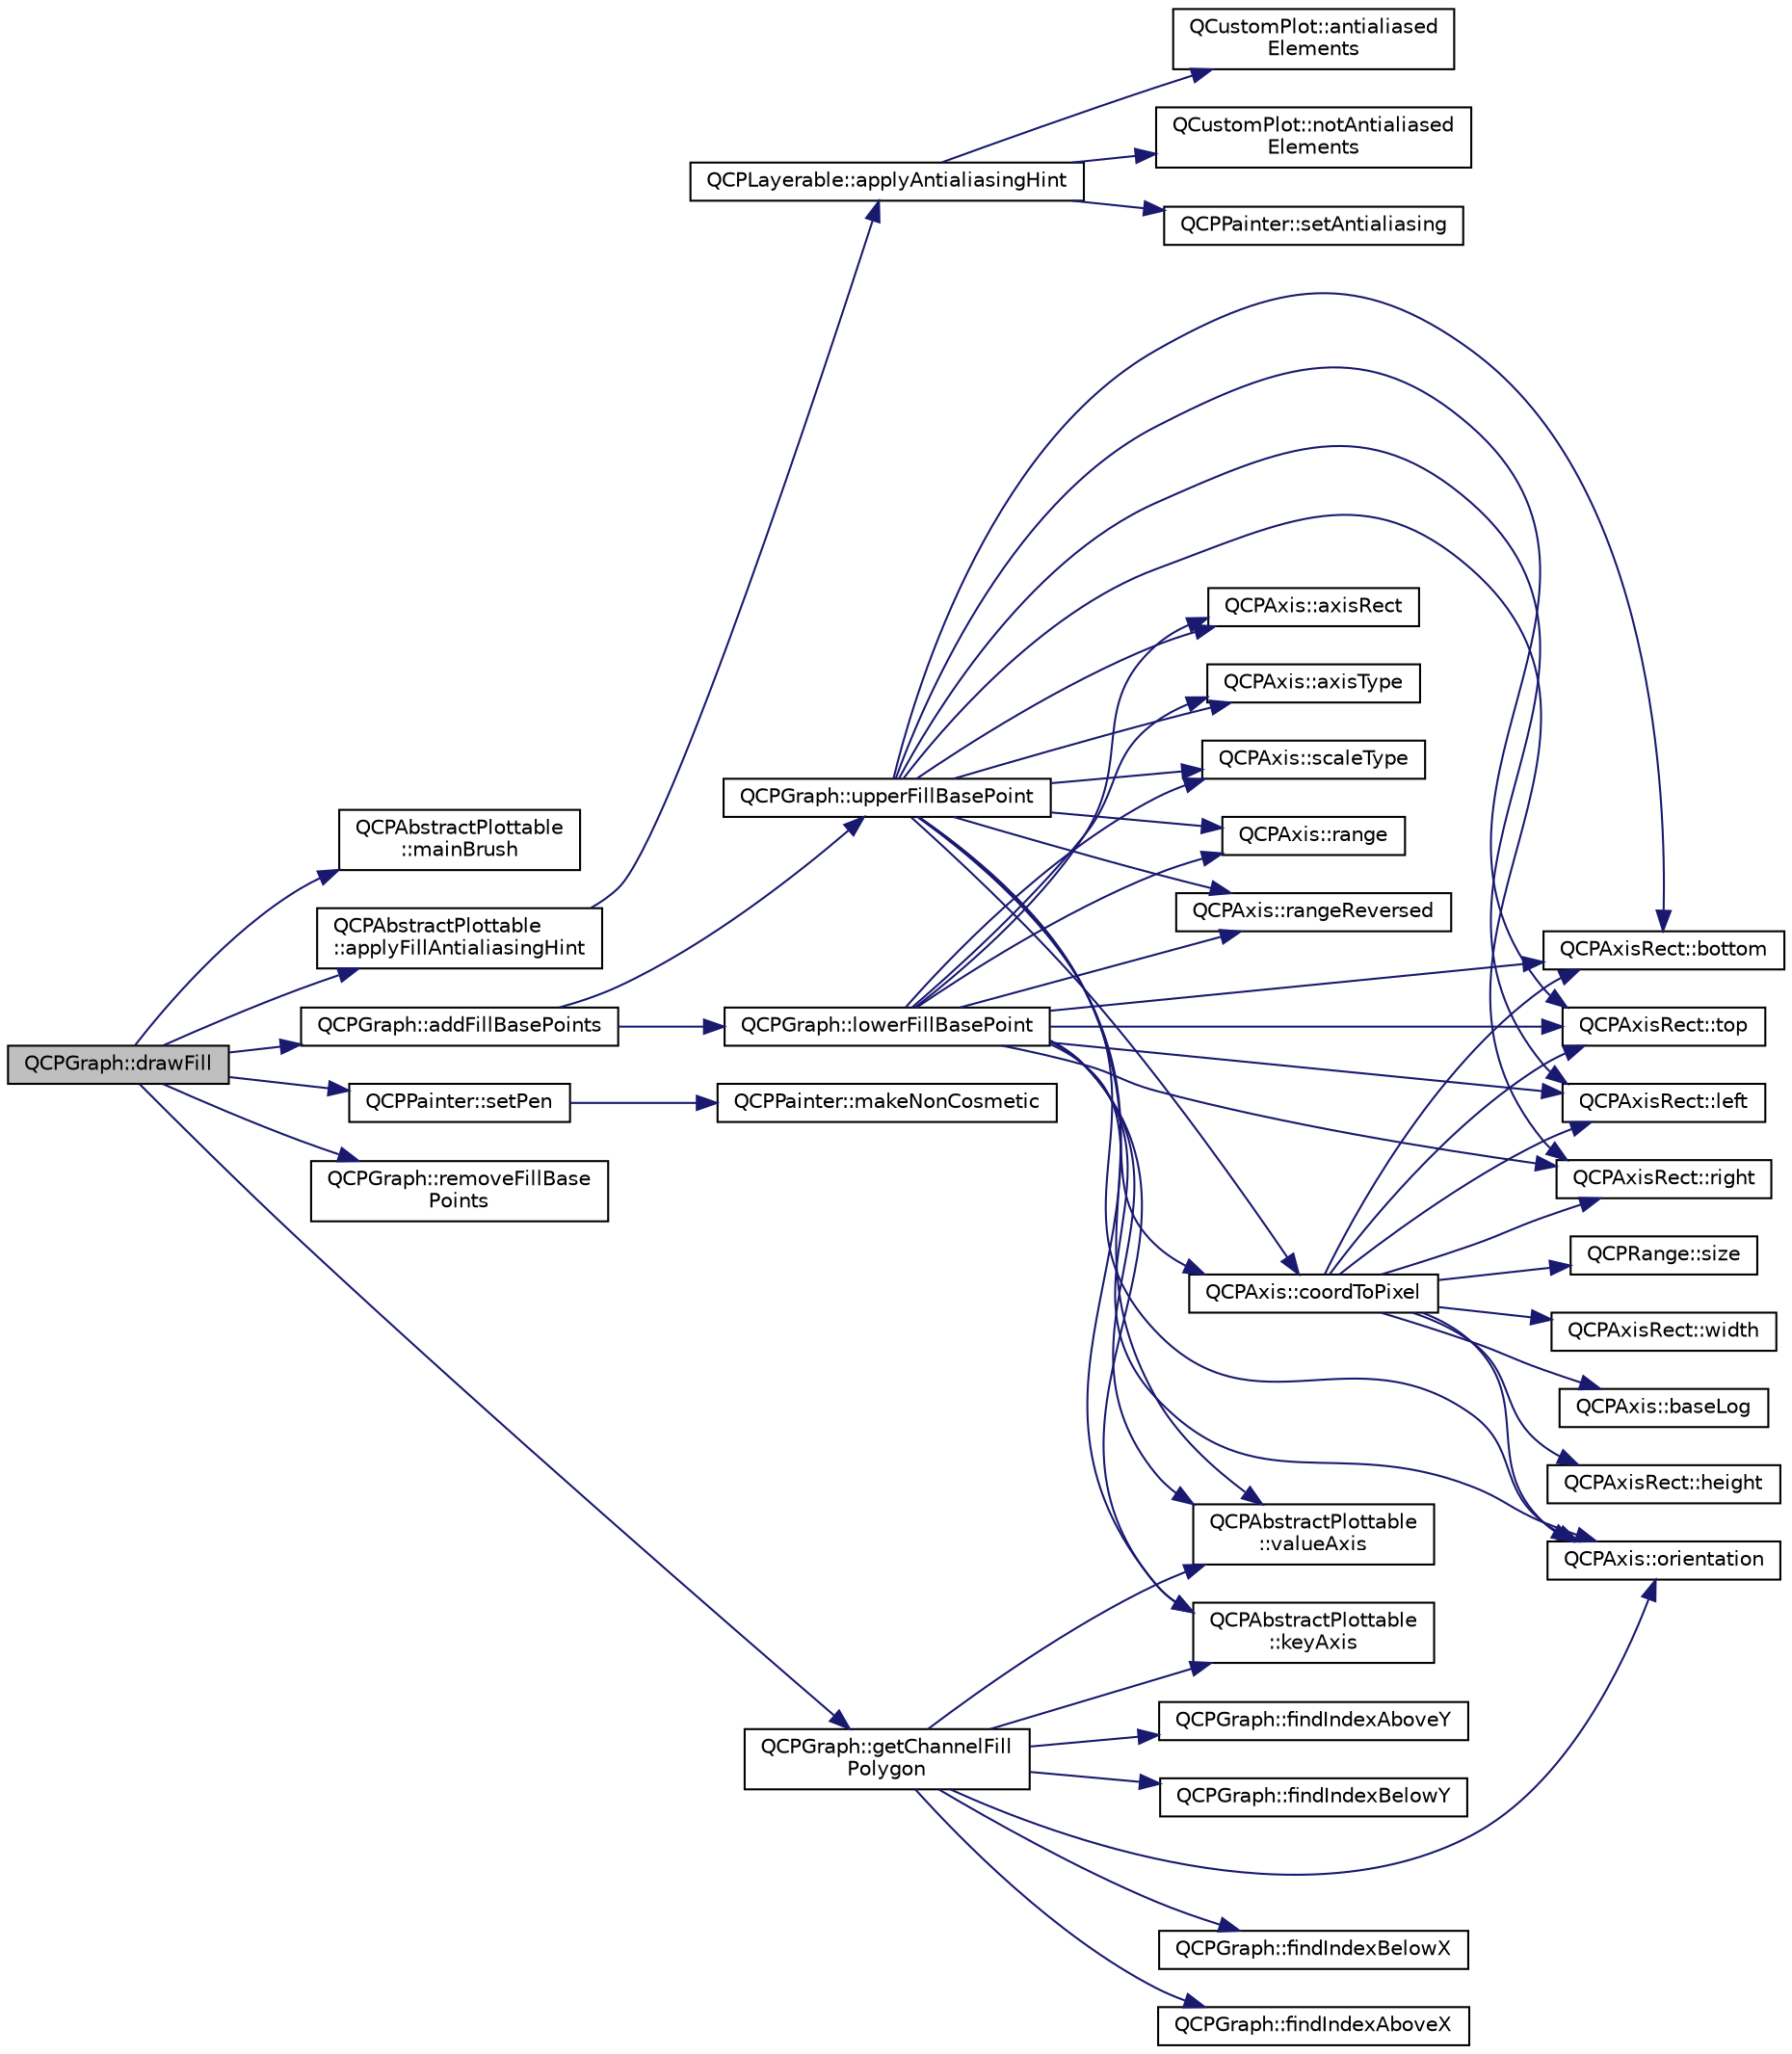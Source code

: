 digraph "QCPGraph::drawFill"
{
  edge [fontname="Helvetica",fontsize="10",labelfontname="Helvetica",labelfontsize="10"];
  node [fontname="Helvetica",fontsize="10",shape=record];
  rankdir="LR";
  Node177 [label="QCPGraph::drawFill",height=0.2,width=0.4,color="black", fillcolor="grey75", style="filled", fontcolor="black"];
  Node177 -> Node178 [color="midnightblue",fontsize="10",style="solid",fontname="Helvetica"];
  Node178 [label="QCPAbstractPlottable\l::mainBrush",height=0.2,width=0.4,color="black", fillcolor="white", style="filled",URL="$class_q_c_p_abstract_plottable.html#ac9147022a662e92b46c39e7cb821b0af"];
  Node177 -> Node179 [color="midnightblue",fontsize="10",style="solid",fontname="Helvetica"];
  Node179 [label="QCPAbstractPlottable\l::applyFillAntialiasingHint",height=0.2,width=0.4,color="black", fillcolor="white", style="filled",URL="$class_q_c_p_abstract_plottable.html#a8d06a59ea23324cce6330ebf2262c0ed"];
  Node179 -> Node180 [color="midnightblue",fontsize="10",style="solid",fontname="Helvetica"];
  Node180 [label="QCPLayerable::applyAntialiasingHint",height=0.2,width=0.4,color="black", fillcolor="white", style="filled",URL="$class_q_c_p_layerable.html#acb663e375d2d36dc5c55021ee5a2119b"];
  Node180 -> Node181 [color="midnightblue",fontsize="10",style="solid",fontname="Helvetica"];
  Node181 [label="QCustomPlot::notAntialiased\lElements",height=0.2,width=0.4,color="black", fillcolor="white", style="filled",URL="$class_q_custom_plot.html#a75571bc5b2167e83def132fc993091b3"];
  Node180 -> Node182 [color="midnightblue",fontsize="10",style="solid",fontname="Helvetica"];
  Node182 [label="QCPPainter::setAntialiasing",height=0.2,width=0.4,color="black", fillcolor="white", style="filled",URL="$class_q_c_p_painter.html#aaba1deb9188244d9ea65b035112b4d05"];
  Node180 -> Node183 [color="midnightblue",fontsize="10",style="solid",fontname="Helvetica"];
  Node183 [label="QCustomPlot::antialiased\lElements",height=0.2,width=0.4,color="black", fillcolor="white", style="filled",URL="$class_q_custom_plot.html#a631762eb183aceecee73d30e108641ee"];
  Node177 -> Node184 [color="midnightblue",fontsize="10",style="solid",fontname="Helvetica"];
  Node184 [label="QCPGraph::addFillBasePoints",height=0.2,width=0.4,color="black", fillcolor="white", style="filled",URL="$class_q_c_p_graph.html#a8e517dcd3baba1b41daed0248841c092"];
  Node184 -> Node185 [color="midnightblue",fontsize="10",style="solid",fontname="Helvetica"];
  Node185 [label="QCPGraph::upperFillBasePoint",height=0.2,width=0.4,color="black", fillcolor="white", style="filled",URL="$class_q_c_p_graph.html#a7a255fc7260d96ed6f9d972839941f93"];
  Node185 -> Node186 [color="midnightblue",fontsize="10",style="solid",fontname="Helvetica"];
  Node186 [label="QCPAbstractPlottable\l::keyAxis",height=0.2,width=0.4,color="black", fillcolor="white", style="filled",URL="$class_q_c_p_abstract_plottable.html#a2cdd6f0dd5e9a979037f86b4000d9cfe"];
  Node185 -> Node187 [color="midnightblue",fontsize="10",style="solid",fontname="Helvetica"];
  Node187 [label="QCPAbstractPlottable\l::valueAxis",height=0.2,width=0.4,color="black", fillcolor="white", style="filled",URL="$class_q_c_p_abstract_plottable.html#af47809a644a68ffd955fb30b01fb4f2f"];
  Node185 -> Node188 [color="midnightblue",fontsize="10",style="solid",fontname="Helvetica"];
  Node188 [label="QCPAxis::scaleType",height=0.2,width=0.4,color="black", fillcolor="white", style="filled",URL="$class_q_c_p_axis.html#ad23e9ad97b44e9aeaf4fab8904280098"];
  Node185 -> Node189 [color="midnightblue",fontsize="10",style="solid",fontname="Helvetica"];
  Node189 [label="QCPAxis::axisType",height=0.2,width=0.4,color="black", fillcolor="white", style="filled",URL="$class_q_c_p_axis.html#aa19679359783c5ecd27757b7e5619976"];
  Node185 -> Node190 [color="midnightblue",fontsize="10",style="solid",fontname="Helvetica"];
  Node190 [label="QCPAxis::coordToPixel",height=0.2,width=0.4,color="black", fillcolor="white", style="filled",URL="$class_q_c_p_axis.html#af15d1b3a7f7e9b53d759d3ccff1fe4b4"];
  Node190 -> Node191 [color="midnightblue",fontsize="10",style="solid",fontname="Helvetica"];
  Node191 [label="QCPAxis::orientation",height=0.2,width=0.4,color="black", fillcolor="white", style="filled",URL="$class_q_c_p_axis.html#ab988ef4538e2655bb77bd138189cd42e"];
  Node190 -> Node192 [color="midnightblue",fontsize="10",style="solid",fontname="Helvetica"];
  Node192 [label="QCPRange::size",height=0.2,width=0.4,color="black", fillcolor="white", style="filled",URL="$class_q_c_p_range.html#a62326e7cc4316b96df6a60813230e63f"];
  Node190 -> Node193 [color="midnightblue",fontsize="10",style="solid",fontname="Helvetica"];
  Node193 [label="QCPAxisRect::width",height=0.2,width=0.4,color="black", fillcolor="white", style="filled",URL="$class_q_c_p_axis_rect.html#a204645398a4f9d0b0189385c7c2cfb91"];
  Node190 -> Node194 [color="midnightblue",fontsize="10",style="solid",fontname="Helvetica"];
  Node194 [label="QCPAxisRect::left",height=0.2,width=0.4,color="black", fillcolor="white", style="filled",URL="$class_q_c_p_axis_rect.html#afb4a3de02046b20b9310bdb8fca781c3"];
  Node190 -> Node195 [color="midnightblue",fontsize="10",style="solid",fontname="Helvetica"];
  Node195 [label="QCPAxisRect::right",height=0.2,width=0.4,color="black", fillcolor="white", style="filled",URL="$class_q_c_p_axis_rect.html#a3f819d4a1b2193723d1fdafc573eea10"];
  Node190 -> Node196 [color="midnightblue",fontsize="10",style="solid",fontname="Helvetica"];
  Node196 [label="QCPAxis::baseLog",height=0.2,width=0.4,color="black", fillcolor="white", style="filled",URL="$class_q_c_p_axis.html#ae759538b7eeb12259944e75a6bc359da"];
  Node190 -> Node197 [color="midnightblue",fontsize="10",style="solid",fontname="Helvetica"];
  Node197 [label="QCPAxisRect::bottom",height=0.2,width=0.4,color="black", fillcolor="white", style="filled",URL="$class_q_c_p_axis_rect.html#acefdf1abaa8a8ab681e906cc2be9581e"];
  Node190 -> Node198 [color="midnightblue",fontsize="10",style="solid",fontname="Helvetica"];
  Node198 [label="QCPAxisRect::height",height=0.2,width=0.4,color="black", fillcolor="white", style="filled",URL="$class_q_c_p_axis_rect.html#acc4377809e79d9a089ab790f39429b0d"];
  Node190 -> Node199 [color="midnightblue",fontsize="10",style="solid",fontname="Helvetica"];
  Node199 [label="QCPAxisRect::top",height=0.2,width=0.4,color="black", fillcolor="white", style="filled",URL="$class_q_c_p_axis_rect.html#a45dbad181cbb9f09d068dbb76c817c95"];
  Node185 -> Node191 [color="midnightblue",fontsize="10",style="solid",fontname="Helvetica"];
  Node185 -> Node200 [color="midnightblue",fontsize="10",style="solid",fontname="Helvetica"];
  Node200 [label="QCPAxis::range",height=0.2,width=0.4,color="black", fillcolor="white", style="filled",URL="$class_q_c_p_axis.html#ac4058855a81f1a883cf2e754f6a6acb1"];
  Node185 -> Node201 [color="midnightblue",fontsize="10",style="solid",fontname="Helvetica"];
  Node201 [label="QCPAxis::rangeReversed",height=0.2,width=0.4,color="black", fillcolor="white", style="filled",URL="$class_q_c_p_axis.html#ab9866dd1a78f1920f491ec12a794bec2"];
  Node185 -> Node202 [color="midnightblue",fontsize="10",style="solid",fontname="Helvetica"];
  Node202 [label="QCPAxis::axisRect",height=0.2,width=0.4,color="black", fillcolor="white", style="filled",URL="$class_q_c_p_axis.html#afc94bcfdf8adfe8e01013f13bdf159a2"];
  Node185 -> Node195 [color="midnightblue",fontsize="10",style="solid",fontname="Helvetica"];
  Node185 -> Node194 [color="midnightblue",fontsize="10",style="solid",fontname="Helvetica"];
  Node185 -> Node199 [color="midnightblue",fontsize="10",style="solid",fontname="Helvetica"];
  Node185 -> Node197 [color="midnightblue",fontsize="10",style="solid",fontname="Helvetica"];
  Node184 -> Node203 [color="midnightblue",fontsize="10",style="solid",fontname="Helvetica"];
  Node203 [label="QCPGraph::lowerFillBasePoint",height=0.2,width=0.4,color="black", fillcolor="white", style="filled",URL="$class_q_c_p_graph.html#ace7c17a07e9aa824853e469816a5aa1c"];
  Node203 -> Node186 [color="midnightblue",fontsize="10",style="solid",fontname="Helvetica"];
  Node203 -> Node187 [color="midnightblue",fontsize="10",style="solid",fontname="Helvetica"];
  Node203 -> Node188 [color="midnightblue",fontsize="10",style="solid",fontname="Helvetica"];
  Node203 -> Node189 [color="midnightblue",fontsize="10",style="solid",fontname="Helvetica"];
  Node203 -> Node190 [color="midnightblue",fontsize="10",style="solid",fontname="Helvetica"];
  Node203 -> Node191 [color="midnightblue",fontsize="10",style="solid",fontname="Helvetica"];
  Node203 -> Node200 [color="midnightblue",fontsize="10",style="solid",fontname="Helvetica"];
  Node203 -> Node201 [color="midnightblue",fontsize="10",style="solid",fontname="Helvetica"];
  Node203 -> Node202 [color="midnightblue",fontsize="10",style="solid",fontname="Helvetica"];
  Node203 -> Node195 [color="midnightblue",fontsize="10",style="solid",fontname="Helvetica"];
  Node203 -> Node194 [color="midnightblue",fontsize="10",style="solid",fontname="Helvetica"];
  Node203 -> Node199 [color="midnightblue",fontsize="10",style="solid",fontname="Helvetica"];
  Node203 -> Node197 [color="midnightblue",fontsize="10",style="solid",fontname="Helvetica"];
  Node177 -> Node204 [color="midnightblue",fontsize="10",style="solid",fontname="Helvetica"];
  Node204 [label="QCPPainter::setPen",height=0.2,width=0.4,color="black", fillcolor="white", style="filled",URL="$class_q_c_p_painter.html#af9c7a4cd1791403901f8c5b82a150195"];
  Node204 -> Node205 [color="midnightblue",fontsize="10",style="solid",fontname="Helvetica"];
  Node205 [label="QCPPainter::makeNonCosmetic",height=0.2,width=0.4,color="black", fillcolor="white", style="filled",URL="$class_q_c_p_painter.html#a7e63fbcf47e35c6f2ecd11b8fef7c7d8"];
  Node177 -> Node206 [color="midnightblue",fontsize="10",style="solid",fontname="Helvetica"];
  Node206 [label="QCPGraph::removeFillBase\lPoints",height=0.2,width=0.4,color="black", fillcolor="white", style="filled",URL="$class_q_c_p_graph.html#aff2ae149f6d319fc3ed2c7c6fb348553"];
  Node177 -> Node207 [color="midnightblue",fontsize="10",style="solid",fontname="Helvetica"];
  Node207 [label="QCPGraph::getChannelFill\lPolygon",height=0.2,width=0.4,color="black", fillcolor="white", style="filled",URL="$class_q_c_p_graph.html#add26655bd2338adaa7fc99e27bd06550"];
  Node207 -> Node186 [color="midnightblue",fontsize="10",style="solid",fontname="Helvetica"];
  Node207 -> Node187 [color="midnightblue",fontsize="10",style="solid",fontname="Helvetica"];
  Node207 -> Node191 [color="midnightblue",fontsize="10",style="solid",fontname="Helvetica"];
  Node207 -> Node208 [color="midnightblue",fontsize="10",style="solid",fontname="Helvetica"];
  Node208 [label="QCPGraph::findIndexBelowX",height=0.2,width=0.4,color="black", fillcolor="white", style="filled",URL="$class_q_c_p_graph.html#a8c3f15dd5a06633011a6ef36016d308b"];
  Node207 -> Node209 [color="midnightblue",fontsize="10",style="solid",fontname="Helvetica"];
  Node209 [label="QCPGraph::findIndexAboveX",height=0.2,width=0.4,color="black", fillcolor="white", style="filled",URL="$class_q_c_p_graph.html#aaabd6c6a7200a2672c44e62bd2a1cafa"];
  Node207 -> Node210 [color="midnightblue",fontsize="10",style="solid",fontname="Helvetica"];
  Node210 [label="QCPGraph::findIndexAboveY",height=0.2,width=0.4,color="black", fillcolor="white", style="filled",URL="$class_q_c_p_graph.html#a8b952a5f937840dc242489585cc8000d"];
  Node207 -> Node211 [color="midnightblue",fontsize="10",style="solid",fontname="Helvetica"];
  Node211 [label="QCPGraph::findIndexBelowY",height=0.2,width=0.4,color="black", fillcolor="white", style="filled",URL="$class_q_c_p_graph.html#a5b0291f248e8ca8eaa82833ab420dcd0"];
}
